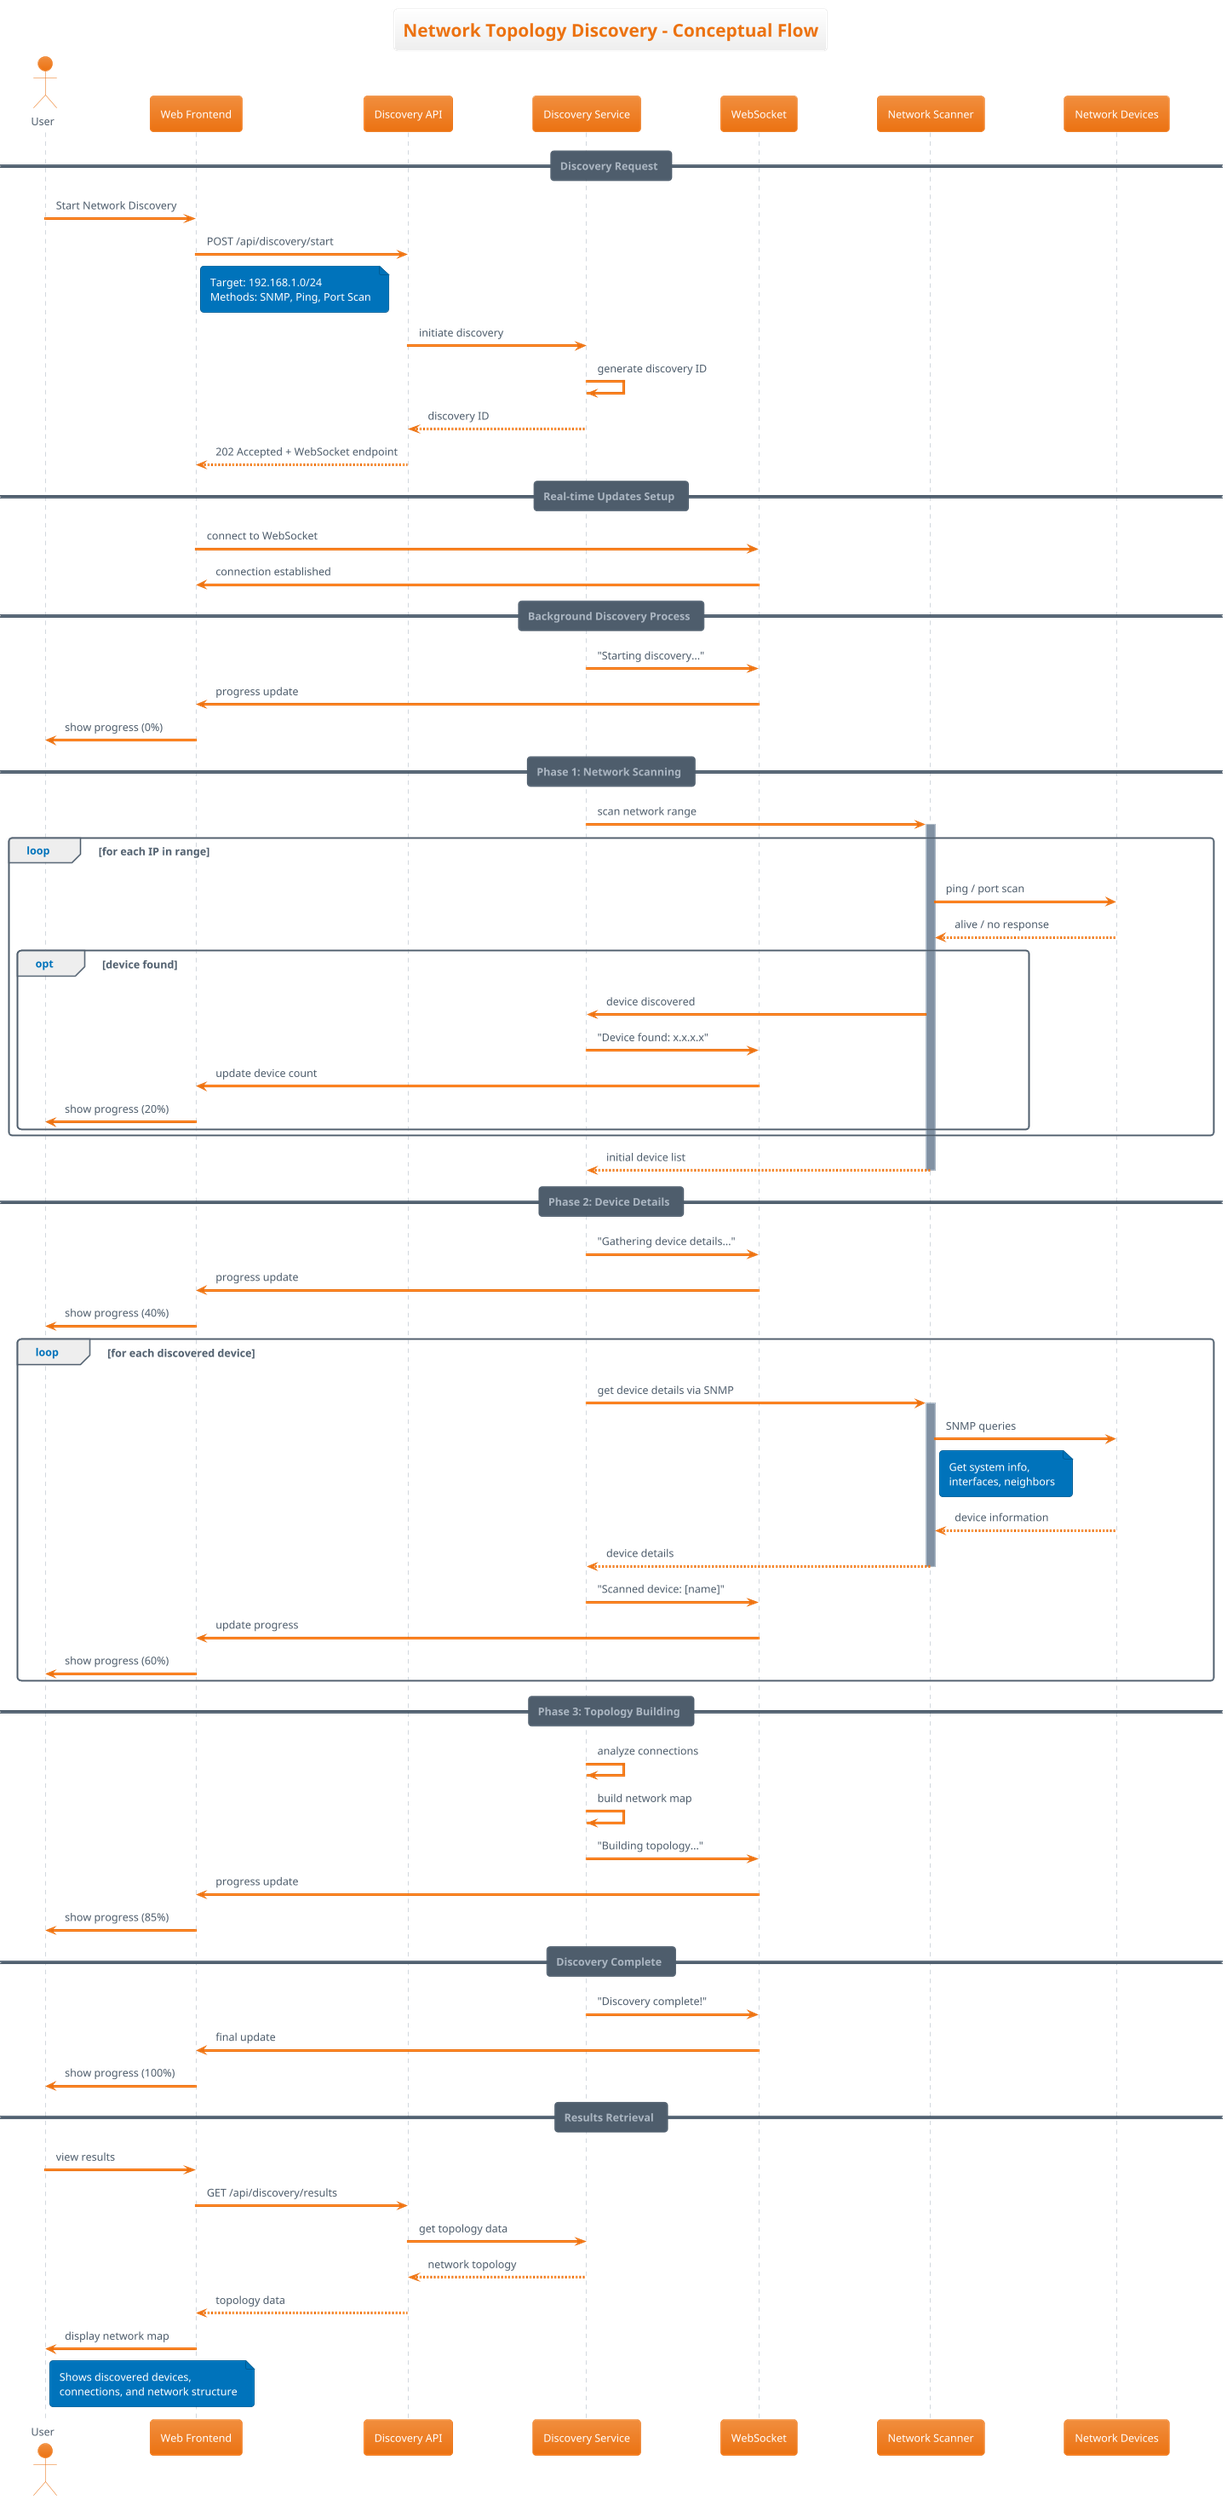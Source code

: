 @startuml Network Topology Discovery - Simplified Concept

!theme aws-orange

title Network Topology Discovery - Conceptual Flow

actor "User" as user
participant "Web Frontend" as frontend
participant "Discovery API" as api
participant "Discovery Service" as service
participant "WebSocket" as ws
participant "Network Scanner" as scanner
participant "Network Devices" as devices

== Discovery Request ==

user -> frontend : Start Network Discovery
frontend -> api : POST /api/discovery/start
note right of frontend
  Target: 192.168.1.0/24
  Methods: SNMP, Ping, Port Scan
end note

api -> service : initiate discovery
service -> service : generate discovery ID
service --> api : discovery ID
api --> frontend : 202 Accepted + WebSocket endpoint

== Real-time Updates Setup ==

frontend -> ws : connect to WebSocket
ws -> frontend : connection established

== Background Discovery Process ==

service -> ws : "Starting discovery..."
ws -> frontend : progress update
frontend -> user : show progress (0%)

== Phase 1: Network Scanning ==

service -> scanner : scan network range
activate scanner

loop for each IP in range
    scanner -> devices : ping / port scan
    devices --> scanner : alive / no response
    
    opt device found
        scanner -> service : device discovered
        service -> ws : "Device found: x.x.x.x"
        ws -> frontend : update device count
        frontend -> user : show progress (20%)
    end
end

scanner --> service : initial device list
deactivate scanner

== Phase 2: Device Details ==

service -> ws : "Gathering device details..."
ws -> frontend : progress update
frontend -> user : show progress (40%)

loop for each discovered device
    service -> scanner : get device details via SNMP
    activate scanner
    
    scanner -> devices : SNMP queries
    note right of scanner
      Get system info,
      interfaces, neighbors
    end note
    
    devices --> scanner : device information
    scanner --> service : device details
    deactivate scanner
    
    service -> ws : "Scanned device: [name]"
    ws -> frontend : update progress
    frontend -> user : show progress (60%)
end

== Phase 3: Topology Building ==

service -> service : analyze connections
service -> service : build network map

service -> ws : "Building topology..."
ws -> frontend : progress update
frontend -> user : show progress (85%)

== Discovery Complete ==

service -> ws : "Discovery complete!"
ws -> frontend : final update
frontend -> user : show progress (100%)

== Results Retrieval ==

user -> frontend : view results
frontend -> api : GET /api/discovery/results
api -> service : get topology data
service --> api : network topology
api --> frontend : topology data
frontend -> user : display network map

note right of user
  Shows discovered devices,
  connections, and network structure
end note

@enduml
